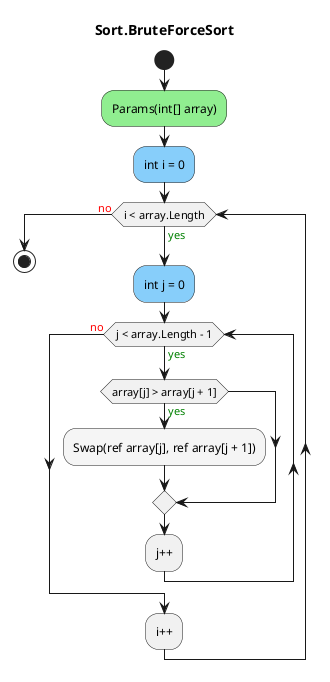 @startuml Sort.BruteForceSort
title Sort.BruteForceSort
start
#LightGreen:Params(int[] array);
#LightSkyBlue:int i = 0;
while (i < array.Length) is (<color:green>yes)
        #LightSkyBlue:int j = 0;
        while (j < array.Length - 1) is (<color:green>yes)
                if (array[j] > array[j + 1]) then (<color:green>yes)
                        #WhiteSmoke:Swap(ref array[j], ref array[j + 1]);
                endif
        :j++;
        endwhile (<color:red>no)
:i++;
endwhile (<color:red>no)
stop
@enduml
